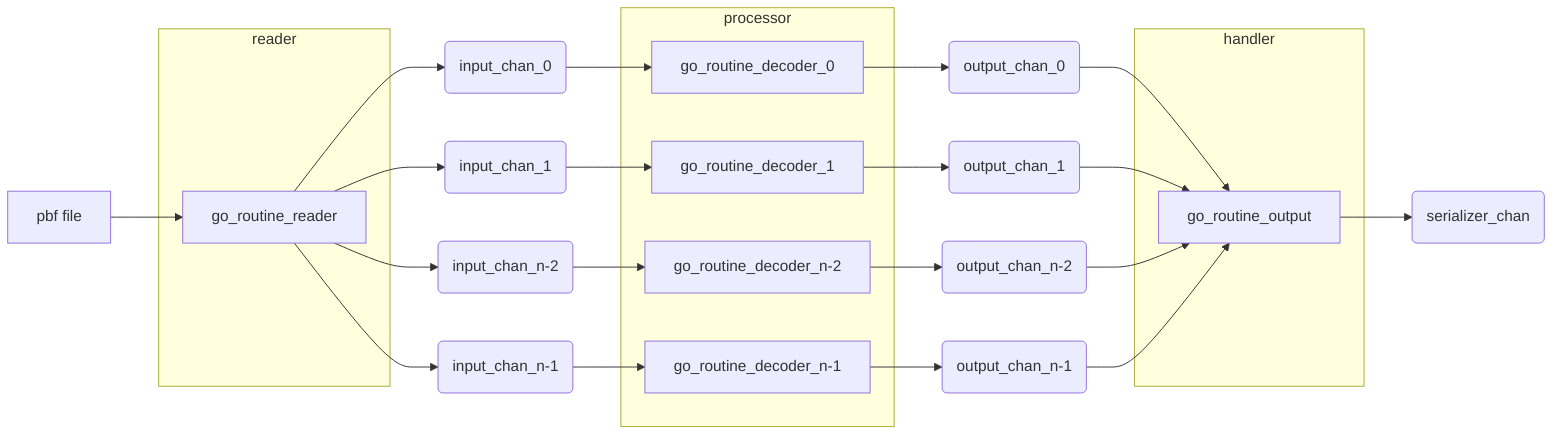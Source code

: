 graph LR
PF[pbf file]-->GRR[go_routine_reader]
subgraph reader
GRR
end
GRR-->IC0(input_chan_0)
GRR-->IC1(input_chan_1)
GRR-->ICN_2(input_chan_n-2)
GRR-->ICN_1(input_chan_n-1)

IC0-->GD0[go_routine_decoder_0]
IC1-->GD1[go_routine_decoder_1]
ICN_2-->GDN_2[go_routine_decoder_n-2]
ICN_1-->GDN_1[go_routine_decoder_n-1]
subgraph processor
GD0
GD1
GDN_2
GDN_1
end
GD0-->OC0(output_chan_0)
GD1-->OC1(output_chan_1)
GDN_2-->OCN_2(output_chan_n-2)
GDN_1-->OCN_1(output_chan_n-1)
OC0-->GO[go_routine_output]
OC1-->GO
OCN_2-->GO
OCN_1-->GO
subgraph handler 
GO
end
GO-->SC(serializer_chan)